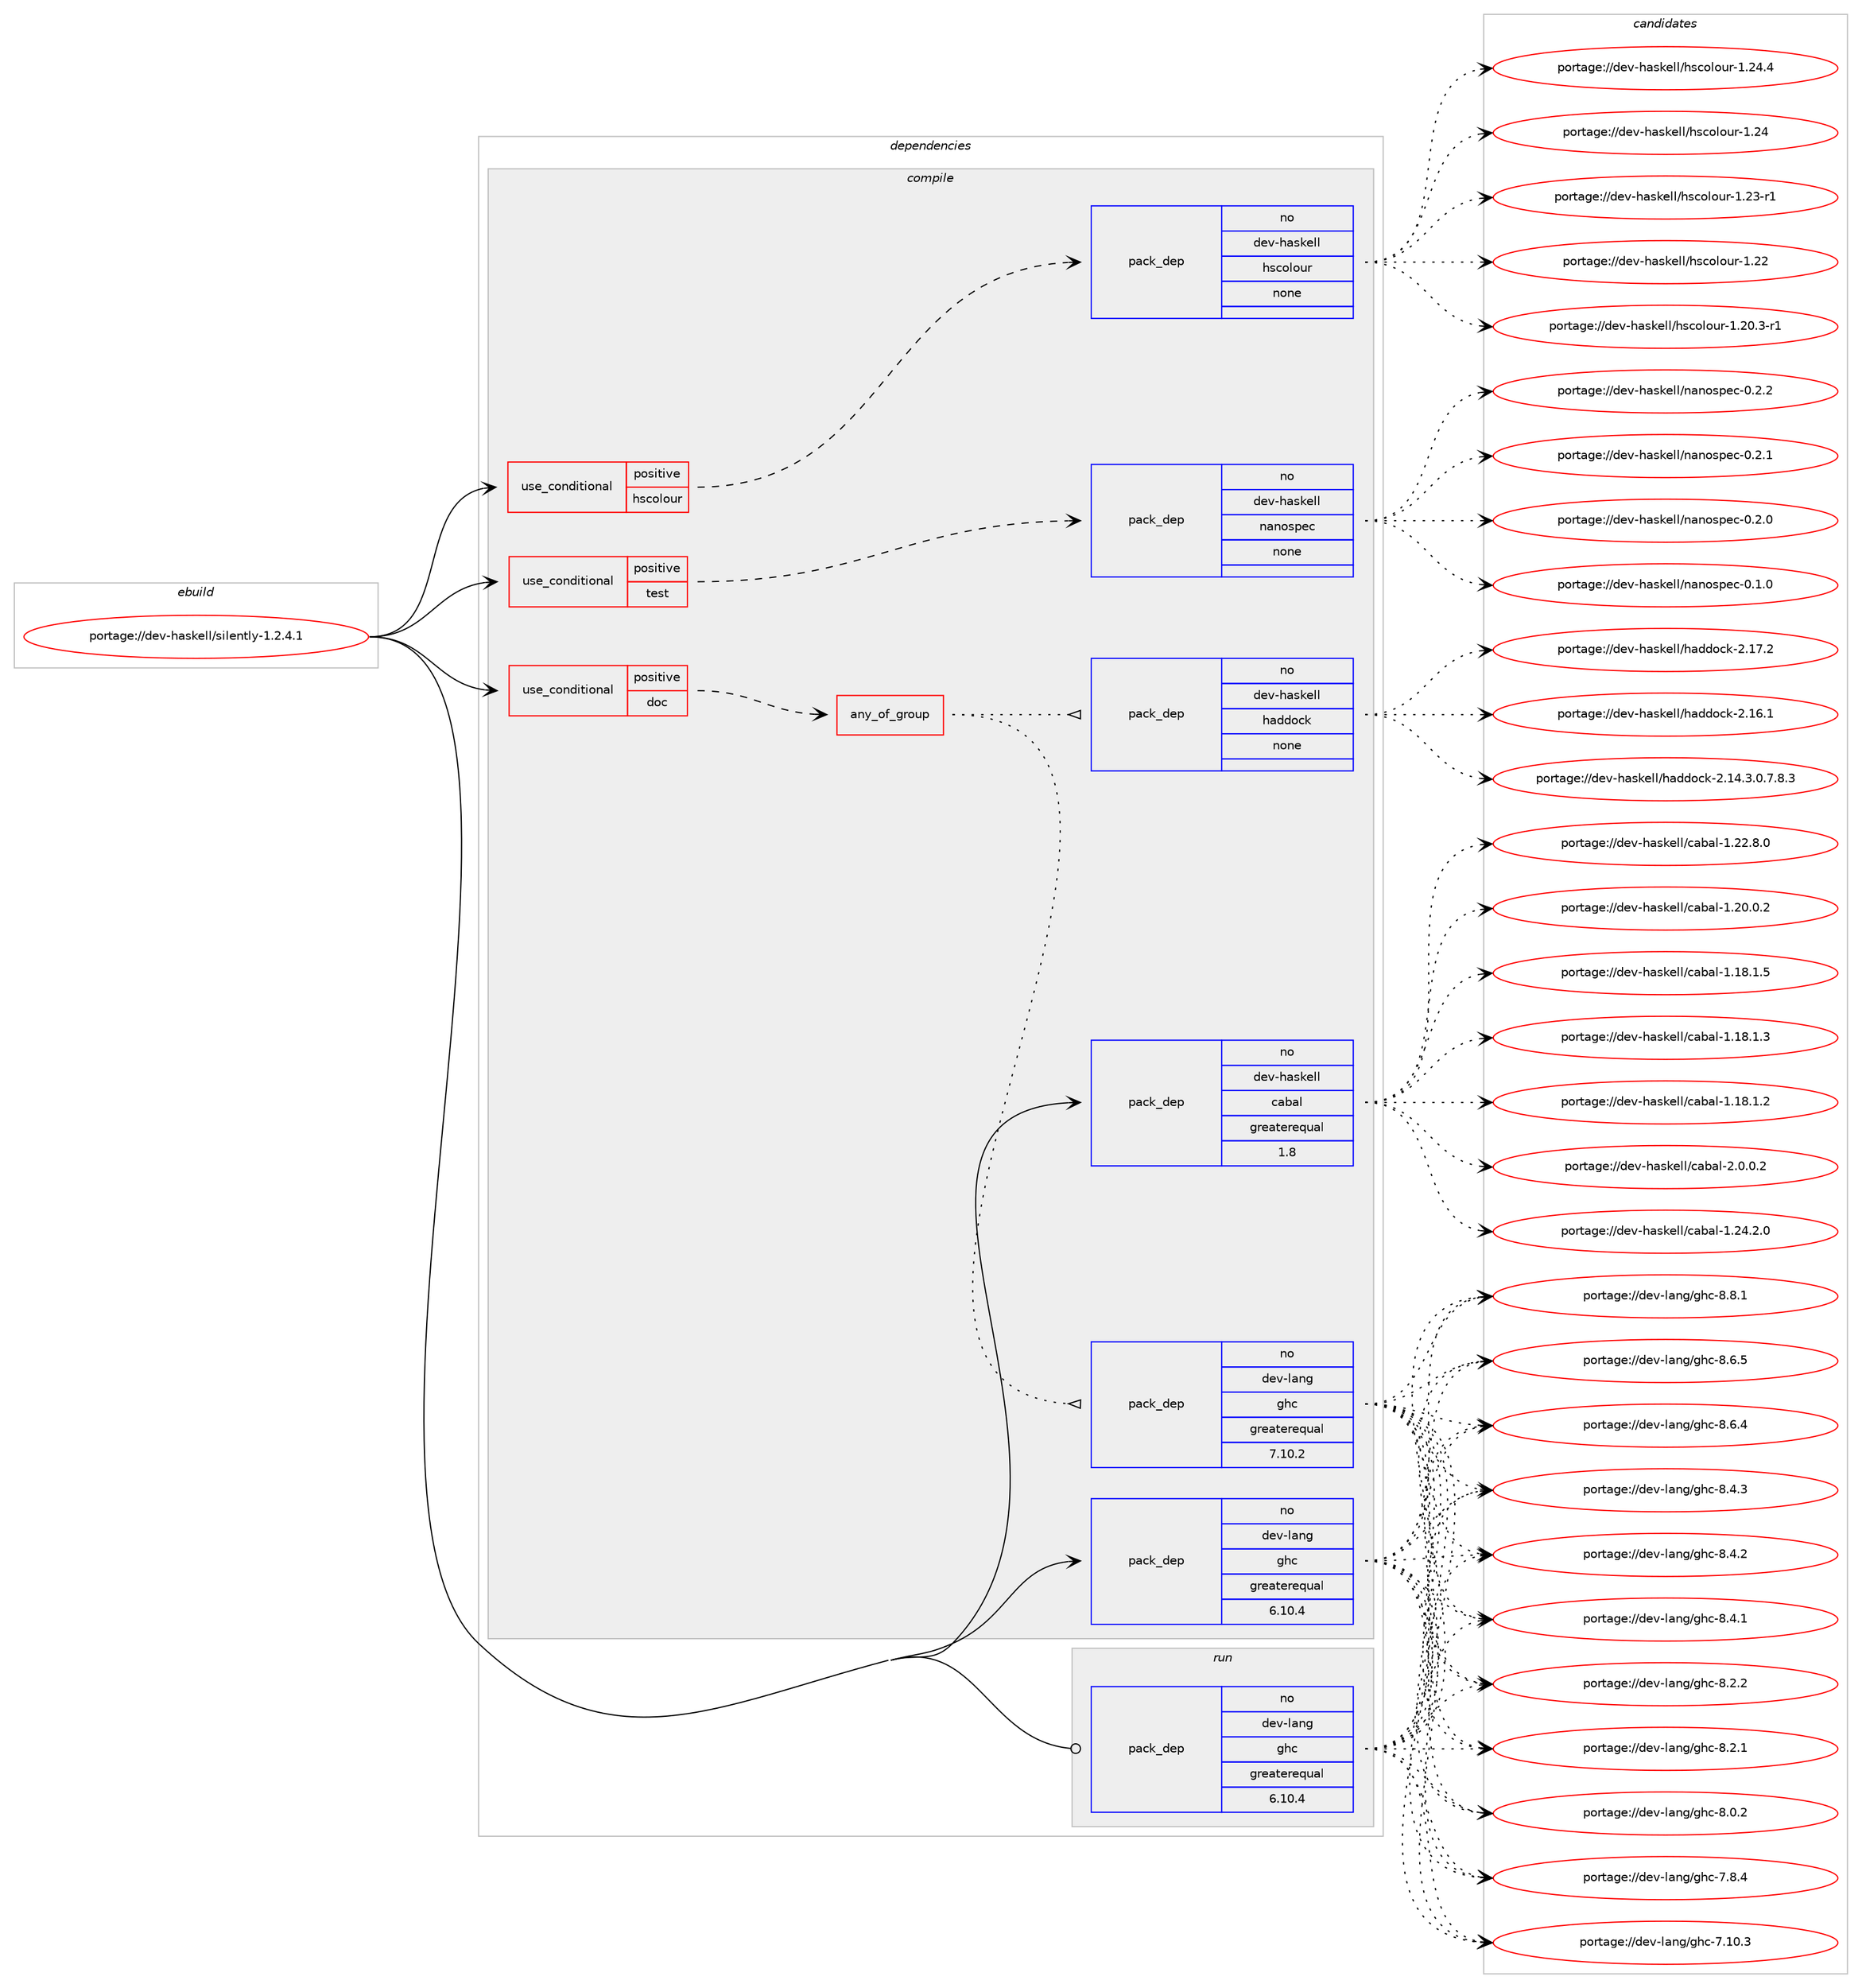 digraph prolog {

# *************
# Graph options
# *************

newrank=true;
concentrate=true;
compound=true;
graph [rankdir=LR,fontname=Helvetica,fontsize=10,ranksep=1.5];#, ranksep=2.5, nodesep=0.2];
edge  [arrowhead=vee];
node  [fontname=Helvetica,fontsize=10];

# **********
# The ebuild
# **********

subgraph cluster_leftcol {
color=gray;
label=<<i>ebuild</i>>;
id [label="portage://dev-haskell/silently-1.2.4.1", color=red, width=4, href="../dev-haskell/silently-1.2.4.1.svg"];
}

# ****************
# The dependencies
# ****************

subgraph cluster_midcol {
color=gray;
label=<<i>dependencies</i>>;
subgraph cluster_compile {
fillcolor="#eeeeee";
style=filled;
label=<<i>compile</i>>;
subgraph cond131767 {
dependency545110 [label=<<TABLE BORDER="0" CELLBORDER="1" CELLSPACING="0" CELLPADDING="4"><TR><TD ROWSPAN="3" CELLPADDING="10">use_conditional</TD></TR><TR><TD>positive</TD></TR><TR><TD>doc</TD></TR></TABLE>>, shape=none, color=red];
subgraph any5761 {
dependency545111 [label=<<TABLE BORDER="0" CELLBORDER="1" CELLSPACING="0" CELLPADDING="4"><TR><TD CELLPADDING="10">any_of_group</TD></TR></TABLE>>, shape=none, color=red];subgraph pack407345 {
dependency545112 [label=<<TABLE BORDER="0" CELLBORDER="1" CELLSPACING="0" CELLPADDING="4" WIDTH="220"><TR><TD ROWSPAN="6" CELLPADDING="30">pack_dep</TD></TR><TR><TD WIDTH="110">no</TD></TR><TR><TD>dev-haskell</TD></TR><TR><TD>haddock</TD></TR><TR><TD>none</TD></TR><TR><TD></TD></TR></TABLE>>, shape=none, color=blue];
}
dependency545111:e -> dependency545112:w [weight=20,style="dotted",arrowhead="oinv"];
subgraph pack407346 {
dependency545113 [label=<<TABLE BORDER="0" CELLBORDER="1" CELLSPACING="0" CELLPADDING="4" WIDTH="220"><TR><TD ROWSPAN="6" CELLPADDING="30">pack_dep</TD></TR><TR><TD WIDTH="110">no</TD></TR><TR><TD>dev-lang</TD></TR><TR><TD>ghc</TD></TR><TR><TD>greaterequal</TD></TR><TR><TD>7.10.2</TD></TR></TABLE>>, shape=none, color=blue];
}
dependency545111:e -> dependency545113:w [weight=20,style="dotted",arrowhead="oinv"];
}
dependency545110:e -> dependency545111:w [weight=20,style="dashed",arrowhead="vee"];
}
id:e -> dependency545110:w [weight=20,style="solid",arrowhead="vee"];
subgraph cond131768 {
dependency545114 [label=<<TABLE BORDER="0" CELLBORDER="1" CELLSPACING="0" CELLPADDING="4"><TR><TD ROWSPAN="3" CELLPADDING="10">use_conditional</TD></TR><TR><TD>positive</TD></TR><TR><TD>hscolour</TD></TR></TABLE>>, shape=none, color=red];
subgraph pack407347 {
dependency545115 [label=<<TABLE BORDER="0" CELLBORDER="1" CELLSPACING="0" CELLPADDING="4" WIDTH="220"><TR><TD ROWSPAN="6" CELLPADDING="30">pack_dep</TD></TR><TR><TD WIDTH="110">no</TD></TR><TR><TD>dev-haskell</TD></TR><TR><TD>hscolour</TD></TR><TR><TD>none</TD></TR><TR><TD></TD></TR></TABLE>>, shape=none, color=blue];
}
dependency545114:e -> dependency545115:w [weight=20,style="dashed",arrowhead="vee"];
}
id:e -> dependency545114:w [weight=20,style="solid",arrowhead="vee"];
subgraph cond131769 {
dependency545116 [label=<<TABLE BORDER="0" CELLBORDER="1" CELLSPACING="0" CELLPADDING="4"><TR><TD ROWSPAN="3" CELLPADDING="10">use_conditional</TD></TR><TR><TD>positive</TD></TR><TR><TD>test</TD></TR></TABLE>>, shape=none, color=red];
subgraph pack407348 {
dependency545117 [label=<<TABLE BORDER="0" CELLBORDER="1" CELLSPACING="0" CELLPADDING="4" WIDTH="220"><TR><TD ROWSPAN="6" CELLPADDING="30">pack_dep</TD></TR><TR><TD WIDTH="110">no</TD></TR><TR><TD>dev-haskell</TD></TR><TR><TD>nanospec</TD></TR><TR><TD>none</TD></TR><TR><TD></TD></TR></TABLE>>, shape=none, color=blue];
}
dependency545116:e -> dependency545117:w [weight=20,style="dashed",arrowhead="vee"];
}
id:e -> dependency545116:w [weight=20,style="solid",arrowhead="vee"];
subgraph pack407349 {
dependency545118 [label=<<TABLE BORDER="0" CELLBORDER="1" CELLSPACING="0" CELLPADDING="4" WIDTH="220"><TR><TD ROWSPAN="6" CELLPADDING="30">pack_dep</TD></TR><TR><TD WIDTH="110">no</TD></TR><TR><TD>dev-haskell</TD></TR><TR><TD>cabal</TD></TR><TR><TD>greaterequal</TD></TR><TR><TD>1.8</TD></TR></TABLE>>, shape=none, color=blue];
}
id:e -> dependency545118:w [weight=20,style="solid",arrowhead="vee"];
subgraph pack407350 {
dependency545119 [label=<<TABLE BORDER="0" CELLBORDER="1" CELLSPACING="0" CELLPADDING="4" WIDTH="220"><TR><TD ROWSPAN="6" CELLPADDING="30">pack_dep</TD></TR><TR><TD WIDTH="110">no</TD></TR><TR><TD>dev-lang</TD></TR><TR><TD>ghc</TD></TR><TR><TD>greaterequal</TD></TR><TR><TD>6.10.4</TD></TR></TABLE>>, shape=none, color=blue];
}
id:e -> dependency545119:w [weight=20,style="solid",arrowhead="vee"];
}
subgraph cluster_compileandrun {
fillcolor="#eeeeee";
style=filled;
label=<<i>compile and run</i>>;
}
subgraph cluster_run {
fillcolor="#eeeeee";
style=filled;
label=<<i>run</i>>;
subgraph pack407351 {
dependency545120 [label=<<TABLE BORDER="0" CELLBORDER="1" CELLSPACING="0" CELLPADDING="4" WIDTH="220"><TR><TD ROWSPAN="6" CELLPADDING="30">pack_dep</TD></TR><TR><TD WIDTH="110">no</TD></TR><TR><TD>dev-lang</TD></TR><TR><TD>ghc</TD></TR><TR><TD>greaterequal</TD></TR><TR><TD>6.10.4</TD></TR></TABLE>>, shape=none, color=blue];
}
id:e -> dependency545120:w [weight=20,style="solid",arrowhead="odot"];
}
}

# **************
# The candidates
# **************

subgraph cluster_choices {
rank=same;
color=gray;
label=<<i>candidates</i>>;

subgraph choice407345 {
color=black;
nodesep=1;
choice100101118451049711510710110810847104971001001119910745504649554650 [label="portage://dev-haskell/haddock-2.17.2", color=red, width=4,href="../dev-haskell/haddock-2.17.2.svg"];
choice100101118451049711510710110810847104971001001119910745504649544649 [label="portage://dev-haskell/haddock-2.16.1", color=red, width=4,href="../dev-haskell/haddock-2.16.1.svg"];
choice1001011184510497115107101108108471049710010011199107455046495246514648465546564651 [label="portage://dev-haskell/haddock-2.14.3.0.7.8.3", color=red, width=4,href="../dev-haskell/haddock-2.14.3.0.7.8.3.svg"];
dependency545112:e -> choice100101118451049711510710110810847104971001001119910745504649554650:w [style=dotted,weight="100"];
dependency545112:e -> choice100101118451049711510710110810847104971001001119910745504649544649:w [style=dotted,weight="100"];
dependency545112:e -> choice1001011184510497115107101108108471049710010011199107455046495246514648465546564651:w [style=dotted,weight="100"];
}
subgraph choice407346 {
color=black;
nodesep=1;
choice10010111845108971101034710310499455646564649 [label="portage://dev-lang/ghc-8.8.1", color=red, width=4,href="../dev-lang/ghc-8.8.1.svg"];
choice10010111845108971101034710310499455646544653 [label="portage://dev-lang/ghc-8.6.5", color=red, width=4,href="../dev-lang/ghc-8.6.5.svg"];
choice10010111845108971101034710310499455646544652 [label="portage://dev-lang/ghc-8.6.4", color=red, width=4,href="../dev-lang/ghc-8.6.4.svg"];
choice10010111845108971101034710310499455646524651 [label="portage://dev-lang/ghc-8.4.3", color=red, width=4,href="../dev-lang/ghc-8.4.3.svg"];
choice10010111845108971101034710310499455646524650 [label="portage://dev-lang/ghc-8.4.2", color=red, width=4,href="../dev-lang/ghc-8.4.2.svg"];
choice10010111845108971101034710310499455646524649 [label="portage://dev-lang/ghc-8.4.1", color=red, width=4,href="../dev-lang/ghc-8.4.1.svg"];
choice10010111845108971101034710310499455646504650 [label="portage://dev-lang/ghc-8.2.2", color=red, width=4,href="../dev-lang/ghc-8.2.2.svg"];
choice10010111845108971101034710310499455646504649 [label="portage://dev-lang/ghc-8.2.1", color=red, width=4,href="../dev-lang/ghc-8.2.1.svg"];
choice10010111845108971101034710310499455646484650 [label="portage://dev-lang/ghc-8.0.2", color=red, width=4,href="../dev-lang/ghc-8.0.2.svg"];
choice10010111845108971101034710310499455546564652 [label="portage://dev-lang/ghc-7.8.4", color=red, width=4,href="../dev-lang/ghc-7.8.4.svg"];
choice1001011184510897110103471031049945554649484651 [label="portage://dev-lang/ghc-7.10.3", color=red, width=4,href="../dev-lang/ghc-7.10.3.svg"];
dependency545113:e -> choice10010111845108971101034710310499455646564649:w [style=dotted,weight="100"];
dependency545113:e -> choice10010111845108971101034710310499455646544653:w [style=dotted,weight="100"];
dependency545113:e -> choice10010111845108971101034710310499455646544652:w [style=dotted,weight="100"];
dependency545113:e -> choice10010111845108971101034710310499455646524651:w [style=dotted,weight="100"];
dependency545113:e -> choice10010111845108971101034710310499455646524650:w [style=dotted,weight="100"];
dependency545113:e -> choice10010111845108971101034710310499455646524649:w [style=dotted,weight="100"];
dependency545113:e -> choice10010111845108971101034710310499455646504650:w [style=dotted,weight="100"];
dependency545113:e -> choice10010111845108971101034710310499455646504649:w [style=dotted,weight="100"];
dependency545113:e -> choice10010111845108971101034710310499455646484650:w [style=dotted,weight="100"];
dependency545113:e -> choice10010111845108971101034710310499455546564652:w [style=dotted,weight="100"];
dependency545113:e -> choice1001011184510897110103471031049945554649484651:w [style=dotted,weight="100"];
}
subgraph choice407347 {
color=black;
nodesep=1;
choice1001011184510497115107101108108471041159911110811111711445494650524652 [label="portage://dev-haskell/hscolour-1.24.4", color=red, width=4,href="../dev-haskell/hscolour-1.24.4.svg"];
choice100101118451049711510710110810847104115991111081111171144549465052 [label="portage://dev-haskell/hscolour-1.24", color=red, width=4,href="../dev-haskell/hscolour-1.24.svg"];
choice1001011184510497115107101108108471041159911110811111711445494650514511449 [label="portage://dev-haskell/hscolour-1.23-r1", color=red, width=4,href="../dev-haskell/hscolour-1.23-r1.svg"];
choice100101118451049711510710110810847104115991111081111171144549465050 [label="portage://dev-haskell/hscolour-1.22", color=red, width=4,href="../dev-haskell/hscolour-1.22.svg"];
choice10010111845104971151071011081084710411599111108111117114454946504846514511449 [label="portage://dev-haskell/hscolour-1.20.3-r1", color=red, width=4,href="../dev-haskell/hscolour-1.20.3-r1.svg"];
dependency545115:e -> choice1001011184510497115107101108108471041159911110811111711445494650524652:w [style=dotted,weight="100"];
dependency545115:e -> choice100101118451049711510710110810847104115991111081111171144549465052:w [style=dotted,weight="100"];
dependency545115:e -> choice1001011184510497115107101108108471041159911110811111711445494650514511449:w [style=dotted,weight="100"];
dependency545115:e -> choice100101118451049711510710110810847104115991111081111171144549465050:w [style=dotted,weight="100"];
dependency545115:e -> choice10010111845104971151071011081084710411599111108111117114454946504846514511449:w [style=dotted,weight="100"];
}
subgraph choice407348 {
color=black;
nodesep=1;
choice1001011184510497115107101108108471109711011111511210199454846504650 [label="portage://dev-haskell/nanospec-0.2.2", color=red, width=4,href="../dev-haskell/nanospec-0.2.2.svg"];
choice1001011184510497115107101108108471109711011111511210199454846504649 [label="portage://dev-haskell/nanospec-0.2.1", color=red, width=4,href="../dev-haskell/nanospec-0.2.1.svg"];
choice1001011184510497115107101108108471109711011111511210199454846504648 [label="portage://dev-haskell/nanospec-0.2.0", color=red, width=4,href="../dev-haskell/nanospec-0.2.0.svg"];
choice1001011184510497115107101108108471109711011111511210199454846494648 [label="portage://dev-haskell/nanospec-0.1.0", color=red, width=4,href="../dev-haskell/nanospec-0.1.0.svg"];
dependency545117:e -> choice1001011184510497115107101108108471109711011111511210199454846504650:w [style=dotted,weight="100"];
dependency545117:e -> choice1001011184510497115107101108108471109711011111511210199454846504649:w [style=dotted,weight="100"];
dependency545117:e -> choice1001011184510497115107101108108471109711011111511210199454846504648:w [style=dotted,weight="100"];
dependency545117:e -> choice1001011184510497115107101108108471109711011111511210199454846494648:w [style=dotted,weight="100"];
}
subgraph choice407349 {
color=black;
nodesep=1;
choice100101118451049711510710110810847999798971084550464846484650 [label="portage://dev-haskell/cabal-2.0.0.2", color=red, width=4,href="../dev-haskell/cabal-2.0.0.2.svg"];
choice10010111845104971151071011081084799979897108454946505246504648 [label="portage://dev-haskell/cabal-1.24.2.0", color=red, width=4,href="../dev-haskell/cabal-1.24.2.0.svg"];
choice10010111845104971151071011081084799979897108454946505046564648 [label="portage://dev-haskell/cabal-1.22.8.0", color=red, width=4,href="../dev-haskell/cabal-1.22.8.0.svg"];
choice10010111845104971151071011081084799979897108454946504846484650 [label="portage://dev-haskell/cabal-1.20.0.2", color=red, width=4,href="../dev-haskell/cabal-1.20.0.2.svg"];
choice10010111845104971151071011081084799979897108454946495646494653 [label="portage://dev-haskell/cabal-1.18.1.5", color=red, width=4,href="../dev-haskell/cabal-1.18.1.5.svg"];
choice10010111845104971151071011081084799979897108454946495646494651 [label="portage://dev-haskell/cabal-1.18.1.3", color=red, width=4,href="../dev-haskell/cabal-1.18.1.3.svg"];
choice10010111845104971151071011081084799979897108454946495646494650 [label="portage://dev-haskell/cabal-1.18.1.2", color=red, width=4,href="../dev-haskell/cabal-1.18.1.2.svg"];
dependency545118:e -> choice100101118451049711510710110810847999798971084550464846484650:w [style=dotted,weight="100"];
dependency545118:e -> choice10010111845104971151071011081084799979897108454946505246504648:w [style=dotted,weight="100"];
dependency545118:e -> choice10010111845104971151071011081084799979897108454946505046564648:w [style=dotted,weight="100"];
dependency545118:e -> choice10010111845104971151071011081084799979897108454946504846484650:w [style=dotted,weight="100"];
dependency545118:e -> choice10010111845104971151071011081084799979897108454946495646494653:w [style=dotted,weight="100"];
dependency545118:e -> choice10010111845104971151071011081084799979897108454946495646494651:w [style=dotted,weight="100"];
dependency545118:e -> choice10010111845104971151071011081084799979897108454946495646494650:w [style=dotted,weight="100"];
}
subgraph choice407350 {
color=black;
nodesep=1;
choice10010111845108971101034710310499455646564649 [label="portage://dev-lang/ghc-8.8.1", color=red, width=4,href="../dev-lang/ghc-8.8.1.svg"];
choice10010111845108971101034710310499455646544653 [label="portage://dev-lang/ghc-8.6.5", color=red, width=4,href="../dev-lang/ghc-8.6.5.svg"];
choice10010111845108971101034710310499455646544652 [label="portage://dev-lang/ghc-8.6.4", color=red, width=4,href="../dev-lang/ghc-8.6.4.svg"];
choice10010111845108971101034710310499455646524651 [label="portage://dev-lang/ghc-8.4.3", color=red, width=4,href="../dev-lang/ghc-8.4.3.svg"];
choice10010111845108971101034710310499455646524650 [label="portage://dev-lang/ghc-8.4.2", color=red, width=4,href="../dev-lang/ghc-8.4.2.svg"];
choice10010111845108971101034710310499455646524649 [label="portage://dev-lang/ghc-8.4.1", color=red, width=4,href="../dev-lang/ghc-8.4.1.svg"];
choice10010111845108971101034710310499455646504650 [label="portage://dev-lang/ghc-8.2.2", color=red, width=4,href="../dev-lang/ghc-8.2.2.svg"];
choice10010111845108971101034710310499455646504649 [label="portage://dev-lang/ghc-8.2.1", color=red, width=4,href="../dev-lang/ghc-8.2.1.svg"];
choice10010111845108971101034710310499455646484650 [label="portage://dev-lang/ghc-8.0.2", color=red, width=4,href="../dev-lang/ghc-8.0.2.svg"];
choice10010111845108971101034710310499455546564652 [label="portage://dev-lang/ghc-7.8.4", color=red, width=4,href="../dev-lang/ghc-7.8.4.svg"];
choice1001011184510897110103471031049945554649484651 [label="portage://dev-lang/ghc-7.10.3", color=red, width=4,href="../dev-lang/ghc-7.10.3.svg"];
dependency545119:e -> choice10010111845108971101034710310499455646564649:w [style=dotted,weight="100"];
dependency545119:e -> choice10010111845108971101034710310499455646544653:w [style=dotted,weight="100"];
dependency545119:e -> choice10010111845108971101034710310499455646544652:w [style=dotted,weight="100"];
dependency545119:e -> choice10010111845108971101034710310499455646524651:w [style=dotted,weight="100"];
dependency545119:e -> choice10010111845108971101034710310499455646524650:w [style=dotted,weight="100"];
dependency545119:e -> choice10010111845108971101034710310499455646524649:w [style=dotted,weight="100"];
dependency545119:e -> choice10010111845108971101034710310499455646504650:w [style=dotted,weight="100"];
dependency545119:e -> choice10010111845108971101034710310499455646504649:w [style=dotted,weight="100"];
dependency545119:e -> choice10010111845108971101034710310499455646484650:w [style=dotted,weight="100"];
dependency545119:e -> choice10010111845108971101034710310499455546564652:w [style=dotted,weight="100"];
dependency545119:e -> choice1001011184510897110103471031049945554649484651:w [style=dotted,weight="100"];
}
subgraph choice407351 {
color=black;
nodesep=1;
choice10010111845108971101034710310499455646564649 [label="portage://dev-lang/ghc-8.8.1", color=red, width=4,href="../dev-lang/ghc-8.8.1.svg"];
choice10010111845108971101034710310499455646544653 [label="portage://dev-lang/ghc-8.6.5", color=red, width=4,href="../dev-lang/ghc-8.6.5.svg"];
choice10010111845108971101034710310499455646544652 [label="portage://dev-lang/ghc-8.6.4", color=red, width=4,href="../dev-lang/ghc-8.6.4.svg"];
choice10010111845108971101034710310499455646524651 [label="portage://dev-lang/ghc-8.4.3", color=red, width=4,href="../dev-lang/ghc-8.4.3.svg"];
choice10010111845108971101034710310499455646524650 [label="portage://dev-lang/ghc-8.4.2", color=red, width=4,href="../dev-lang/ghc-8.4.2.svg"];
choice10010111845108971101034710310499455646524649 [label="portage://dev-lang/ghc-8.4.1", color=red, width=4,href="../dev-lang/ghc-8.4.1.svg"];
choice10010111845108971101034710310499455646504650 [label="portage://dev-lang/ghc-8.2.2", color=red, width=4,href="../dev-lang/ghc-8.2.2.svg"];
choice10010111845108971101034710310499455646504649 [label="portage://dev-lang/ghc-8.2.1", color=red, width=4,href="../dev-lang/ghc-8.2.1.svg"];
choice10010111845108971101034710310499455646484650 [label="portage://dev-lang/ghc-8.0.2", color=red, width=4,href="../dev-lang/ghc-8.0.2.svg"];
choice10010111845108971101034710310499455546564652 [label="portage://dev-lang/ghc-7.8.4", color=red, width=4,href="../dev-lang/ghc-7.8.4.svg"];
choice1001011184510897110103471031049945554649484651 [label="portage://dev-lang/ghc-7.10.3", color=red, width=4,href="../dev-lang/ghc-7.10.3.svg"];
dependency545120:e -> choice10010111845108971101034710310499455646564649:w [style=dotted,weight="100"];
dependency545120:e -> choice10010111845108971101034710310499455646544653:w [style=dotted,weight="100"];
dependency545120:e -> choice10010111845108971101034710310499455646544652:w [style=dotted,weight="100"];
dependency545120:e -> choice10010111845108971101034710310499455646524651:w [style=dotted,weight="100"];
dependency545120:e -> choice10010111845108971101034710310499455646524650:w [style=dotted,weight="100"];
dependency545120:e -> choice10010111845108971101034710310499455646524649:w [style=dotted,weight="100"];
dependency545120:e -> choice10010111845108971101034710310499455646504650:w [style=dotted,weight="100"];
dependency545120:e -> choice10010111845108971101034710310499455646504649:w [style=dotted,weight="100"];
dependency545120:e -> choice10010111845108971101034710310499455646484650:w [style=dotted,weight="100"];
dependency545120:e -> choice10010111845108971101034710310499455546564652:w [style=dotted,weight="100"];
dependency545120:e -> choice1001011184510897110103471031049945554649484651:w [style=dotted,weight="100"];
}
}

}
